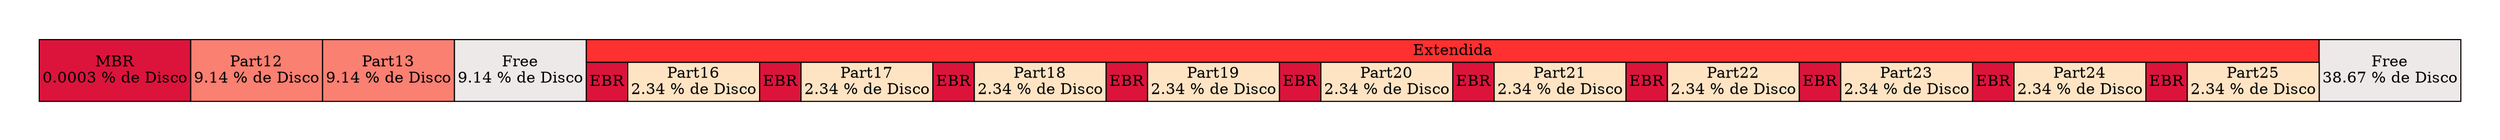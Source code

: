 digraph {
	graph[pad="0.5", nodesep="0.5", ranksep="2"]
	node [shape = plain]
	rankdir = LR
	DISK [label=<
		<table border="0" cellborder="1" cellspacing="0">
			<tr>
				<td bgcolor="crimson" rowspan="2">MBR<br/>0.0003 % de Disco</td>
				<td bgcolor="salmon" rowspan="2">Part12<br/>9.14 % de Disco</td>
				<td bgcolor="salmon" rowspan="2">Part13<br/>9.14 % de Disco</td>
				<td bgcolor="snow2" rowspan="2">Free<br/>9.14 % de Disco</td>
				<td bgcolor="firebrick1" colspan="20">Extendida</td>
				<td bgcolor="snow2" rowspan="2">Free<br/>38.67 % de Disco</td>
			</tr>
			<tr>
				<td bgcolor="crimson">EBR</td>
				<td bgcolor="bisque">Part16<br/>2.34 % de Disco</td>
				<td bgcolor="crimson">EBR</td>
				<td bgcolor="bisque">Part17<br/>2.34 % de Disco</td>
				<td bgcolor="crimson">EBR</td>
				<td bgcolor="bisque">Part18<br/>2.34 % de Disco</td>
				<td bgcolor="crimson">EBR</td>
				<td bgcolor="bisque">Part19<br/>2.34 % de Disco</td>
				<td bgcolor="crimson">EBR</td>
				<td bgcolor="bisque">Part20<br/>2.34 % de Disco</td>
				<td bgcolor="crimson">EBR</td>
				<td bgcolor="bisque">Part21<br/>2.34 % de Disco</td>
				<td bgcolor="crimson">EBR</td>
				<td bgcolor="bisque">Part22<br/>2.34 % de Disco</td>
				<td bgcolor="crimson">EBR</td>
				<td bgcolor="bisque">Part23<br/>2.34 % de Disco</td>
				<td bgcolor="crimson">EBR</td>
				<td bgcolor="bisque">Part24<br/>2.34 % de Disco</td>
				<td bgcolor="crimson">EBR</td>
				<td bgcolor="bisque">Part25<br/>2.34 % de Disco</td>
			</tr>
		</table>
	>]
}
